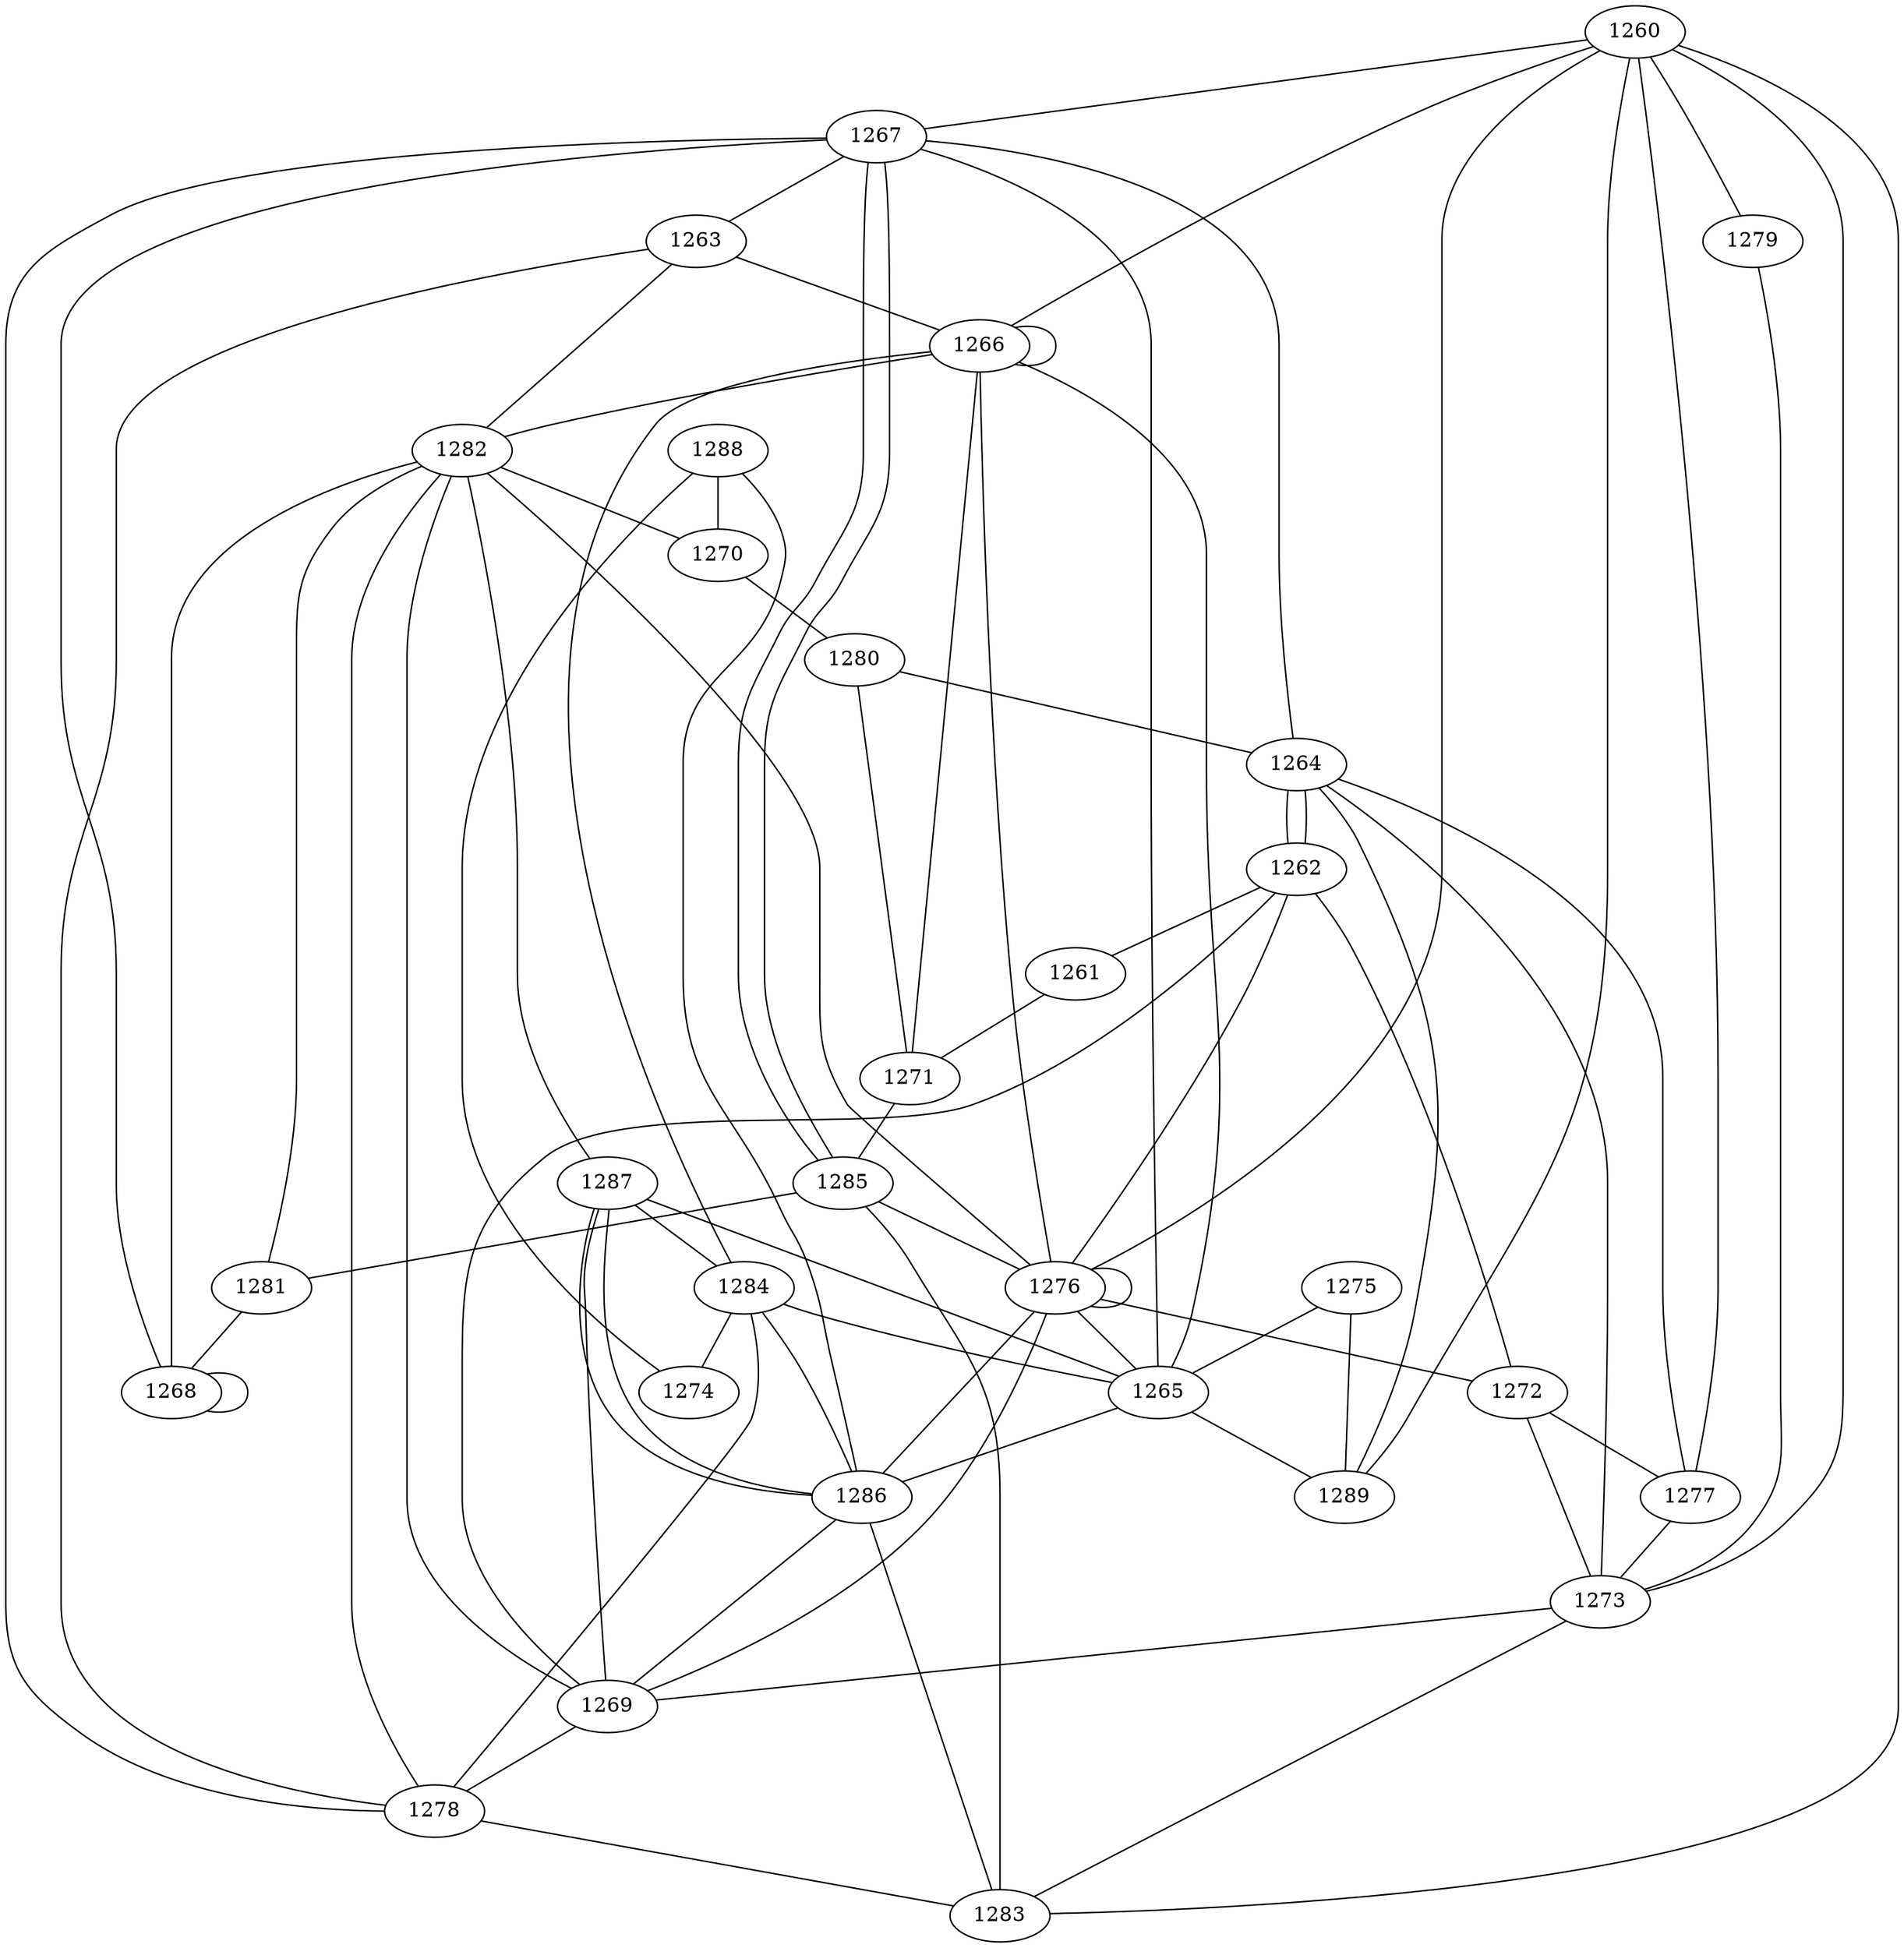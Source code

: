 graph {
    1260 []
    1261 []
    1262 []
    1263 []
    1264 []
    1265 []
    1266 []
    1267 []
    1268 []
    1269 []
    1270 []
    1271 []
    1272 []
    1273 []
    1274 []
    1275 []
    1276 []
    1277 []
    1278 []
    1279 []
    1280 []
    1281 []
    1282 []
    1283 []
    1284 []
    1285 []
    1286 []
    1287 []
    1288 []
    1289 []
    1260 -- 1267
    1260 -- 1276
    1260 -- 1277
    1260 -- 1279
    1260 -- 1283
    1260 -- 1289
    1261 -- 1271
    1262 -- 1261
    1262 -- 1264
    1262 -- 1269
    1262 -- 1276
    1263 -- 1266
    1263 -- 1278
    1264 -- 1262
    1264 -- 1273
    1264 -- 1289
    1265 -- 1267
    1265 -- 1286
    1265 -- 1287
    1265 -- 1289
    1266 -- 1260
    1266 -- 1265
    1266 -- 1266
    1266 -- 1271
    1266 -- 1276
    1266 -- 1282
    1267 -- 1263
    1267 -- 1264
    1267 -- 1278
    1267 -- 1285
    1268 -- 1267
    1268 -- 1268
    1269 -- 1278
    1269 -- 1282
    1269 -- 1287
    1270 -- 1280
    1271 -- 1280
    1271 -- 1285
    1272 -- 1262
    1272 -- 1277
    1273 -- 1260
    1273 -- 1269
    1273 -- 1272
    1273 -- 1283
    1275 -- 1265
    1275 -- 1289
    1276 -- 1265
    1276 -- 1269
    1276 -- 1272
    1276 -- 1276
    1276 -- 1286
    1277 -- 1264
    1277 -- 1273
    1278 -- 1283
    1279 -- 1273
    1280 -- 1264
    1281 -- 1268
    1282 -- 1263
    1282 -- 1268
    1282 -- 1270
    1282 -- 1276
    1282 -- 1278
    1282 -- 1281
    1282 -- 1287
    1284 -- 1265
    1284 -- 1266
    1284 -- 1274
    1284 -- 1278
    1285 -- 1267
    1285 -- 1276
    1285 -- 1281
    1285 -- 1283
    1286 -- 1269
    1286 -- 1283
    1286 -- 1284
    1286 -- 1287
    1287 -- 1284
    1287 -- 1286
    1288 -- 1270
    1288 -- 1274
    1288 -- 1286
}
